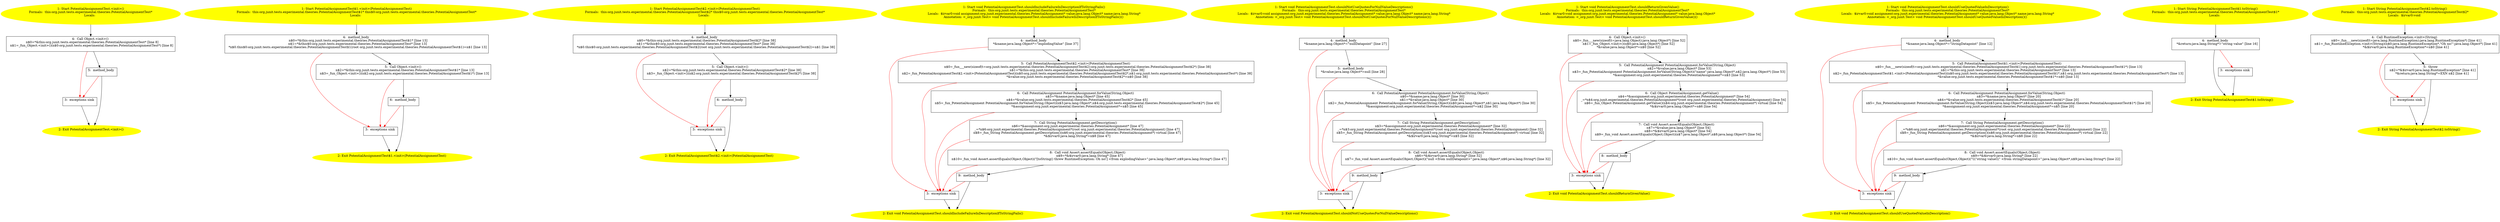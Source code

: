 /* @generated */
digraph cfg {
"org.junit.tests.experimental.theories.PotentialAssignmentTest.<init>().bbd4ca0201c9adee8a7a4e35b5788d40_1" [label="1: Start PotentialAssignmentTest.<init>()\nFormals:  this:org.junit.tests.experimental.theories.PotentialAssignmentTest*\nLocals:  \n  " color=yellow style=filled]
	

	 "org.junit.tests.experimental.theories.PotentialAssignmentTest.<init>().bbd4ca0201c9adee8a7a4e35b5788d40_1" -> "org.junit.tests.experimental.theories.PotentialAssignmentTest.<init>().bbd4ca0201c9adee8a7a4e35b5788d40_4" ;
"org.junit.tests.experimental.theories.PotentialAssignmentTest.<init>().bbd4ca0201c9adee8a7a4e35b5788d40_2" [label="2: Exit PotentialAssignmentTest.<init>() \n  " color=yellow style=filled]
	

"org.junit.tests.experimental.theories.PotentialAssignmentTest.<init>().bbd4ca0201c9adee8a7a4e35b5788d40_3" [label="3:  exceptions sink \n  " shape="box"]
	

	 "org.junit.tests.experimental.theories.PotentialAssignmentTest.<init>().bbd4ca0201c9adee8a7a4e35b5788d40_3" -> "org.junit.tests.experimental.theories.PotentialAssignmentTest.<init>().bbd4ca0201c9adee8a7a4e35b5788d40_2" ;
"org.junit.tests.experimental.theories.PotentialAssignmentTest.<init>().bbd4ca0201c9adee8a7a4e35b5788d40_4" [label="4:  Call Object.<init>() \n   n$0=*&this:org.junit.tests.experimental.theories.PotentialAssignmentTest* [line 8]\n  n$1=_fun_Object.<init>()(n$0:org.junit.tests.experimental.theories.PotentialAssignmentTest*) [line 8]\n " shape="box"]
	

	 "org.junit.tests.experimental.theories.PotentialAssignmentTest.<init>().bbd4ca0201c9adee8a7a4e35b5788d40_4" -> "org.junit.tests.experimental.theories.PotentialAssignmentTest.<init>().bbd4ca0201c9adee8a7a4e35b5788d40_5" ;
	 "org.junit.tests.experimental.theories.PotentialAssignmentTest.<init>().bbd4ca0201c9adee8a7a4e35b5788d40_4" -> "org.junit.tests.experimental.theories.PotentialAssignmentTest.<init>().bbd4ca0201c9adee8a7a4e35b5788d40_3" [color="red" ];
"org.junit.tests.experimental.theories.PotentialAssignmentTest.<init>().bbd4ca0201c9adee8a7a4e35b5788d40_5" [label="5:  method_body \n  " shape="box"]
	

	 "org.junit.tests.experimental.theories.PotentialAssignmentTest.<init>().bbd4ca0201c9adee8a7a4e35b5788d40_5" -> "org.junit.tests.experimental.theories.PotentialAssignmentTest.<init>().bbd4ca0201c9adee8a7a4e35b5788d40_2" ;
	 "org.junit.tests.experimental.theories.PotentialAssignmentTest.<init>().bbd4ca0201c9adee8a7a4e35b5788d40_5" -> "org.junit.tests.experimental.theories.PotentialAssignmentTest.<init>().bbd4ca0201c9adee8a7a4e35b5788d40_3" [color="red" ];
"org.junit.tests.experimental.theories.PotentialAssignmentTest$1.<init>(org.junit.tests.experimental..cff0dfdfbddccac6a344b2142de8dc86_1" [label="1: Start PotentialAssignmentTest$1.<init>(PotentialAssignmentTest)\nFormals:  this:org.junit.tests.experimental.theories.PotentialAssignmentTest$1* this$0:org.junit.tests.experimental.theories.PotentialAssignmentTest*\nLocals:  \n  " color=yellow style=filled]
	

	 "org.junit.tests.experimental.theories.PotentialAssignmentTest$1.<init>(org.junit.tests.experimental..cff0dfdfbddccac6a344b2142de8dc86_1" -> "org.junit.tests.experimental.theories.PotentialAssignmentTest$1.<init>(org.junit.tests.experimental..cff0dfdfbddccac6a344b2142de8dc86_4" ;
"org.junit.tests.experimental.theories.PotentialAssignmentTest$1.<init>(org.junit.tests.experimental..cff0dfdfbddccac6a344b2142de8dc86_2" [label="2: Exit PotentialAssignmentTest$1.<init>(PotentialAssignmentTest) \n  " color=yellow style=filled]
	

"org.junit.tests.experimental.theories.PotentialAssignmentTest$1.<init>(org.junit.tests.experimental..cff0dfdfbddccac6a344b2142de8dc86_3" [label="3:  exceptions sink \n  " shape="box"]
	

	 "org.junit.tests.experimental.theories.PotentialAssignmentTest$1.<init>(org.junit.tests.experimental..cff0dfdfbddccac6a344b2142de8dc86_3" -> "org.junit.tests.experimental.theories.PotentialAssignmentTest$1.<init>(org.junit.tests.experimental..cff0dfdfbddccac6a344b2142de8dc86_2" ;
"org.junit.tests.experimental.theories.PotentialAssignmentTest$1.<init>(org.junit.tests.experimental..cff0dfdfbddccac6a344b2142de8dc86_4" [label="4:  method_body \n   n$0=*&this:org.junit.tests.experimental.theories.PotentialAssignmentTest$1* [line 13]\n  n$1=*&this$0:org.junit.tests.experimental.theories.PotentialAssignmentTest* [line 13]\n  *n$0.this$0:org.junit.tests.experimental.theories.PotentialAssignmentTest$1(root org.junit.tests.experimental.theories.PotentialAssignmentTest$1)=n$1 [line 13]\n " shape="box"]
	

	 "org.junit.tests.experimental.theories.PotentialAssignmentTest$1.<init>(org.junit.tests.experimental..cff0dfdfbddccac6a344b2142de8dc86_4" -> "org.junit.tests.experimental.theories.PotentialAssignmentTest$1.<init>(org.junit.tests.experimental..cff0dfdfbddccac6a344b2142de8dc86_5" ;
	 "org.junit.tests.experimental.theories.PotentialAssignmentTest$1.<init>(org.junit.tests.experimental..cff0dfdfbddccac6a344b2142de8dc86_4" -> "org.junit.tests.experimental.theories.PotentialAssignmentTest$1.<init>(org.junit.tests.experimental..cff0dfdfbddccac6a344b2142de8dc86_3" [color="red" ];
"org.junit.tests.experimental.theories.PotentialAssignmentTest$1.<init>(org.junit.tests.experimental..cff0dfdfbddccac6a344b2142de8dc86_5" [label="5:  Call Object.<init>() \n   n$2=*&this:org.junit.tests.experimental.theories.PotentialAssignmentTest$1* [line 13]\n  n$3=_fun_Object.<init>()(n$2:org.junit.tests.experimental.theories.PotentialAssignmentTest$1*) [line 13]\n " shape="box"]
	

	 "org.junit.tests.experimental.theories.PotentialAssignmentTest$1.<init>(org.junit.tests.experimental..cff0dfdfbddccac6a344b2142de8dc86_5" -> "org.junit.tests.experimental.theories.PotentialAssignmentTest$1.<init>(org.junit.tests.experimental..cff0dfdfbddccac6a344b2142de8dc86_6" ;
	 "org.junit.tests.experimental.theories.PotentialAssignmentTest$1.<init>(org.junit.tests.experimental..cff0dfdfbddccac6a344b2142de8dc86_5" -> "org.junit.tests.experimental.theories.PotentialAssignmentTest$1.<init>(org.junit.tests.experimental..cff0dfdfbddccac6a344b2142de8dc86_3" [color="red" ];
"org.junit.tests.experimental.theories.PotentialAssignmentTest$1.<init>(org.junit.tests.experimental..cff0dfdfbddccac6a344b2142de8dc86_6" [label="6:  method_body \n  " shape="box"]
	

	 "org.junit.tests.experimental.theories.PotentialAssignmentTest$1.<init>(org.junit.tests.experimental..cff0dfdfbddccac6a344b2142de8dc86_6" -> "org.junit.tests.experimental.theories.PotentialAssignmentTest$1.<init>(org.junit.tests.experimental..cff0dfdfbddccac6a344b2142de8dc86_2" ;
	 "org.junit.tests.experimental.theories.PotentialAssignmentTest$1.<init>(org.junit.tests.experimental..cff0dfdfbddccac6a344b2142de8dc86_6" -> "org.junit.tests.experimental.theories.PotentialAssignmentTest$1.<init>(org.junit.tests.experimental..cff0dfdfbddccac6a344b2142de8dc86_3" [color="red" ];
"org.junit.tests.experimental.theories.PotentialAssignmentTest$2.<init>(org.junit.tests.experimental..641596d1983a81e07698de39fef463f0_1" [label="1: Start PotentialAssignmentTest$2.<init>(PotentialAssignmentTest)\nFormals:  this:org.junit.tests.experimental.theories.PotentialAssignmentTest$2* this$0:org.junit.tests.experimental.theories.PotentialAssignmentTest*\nLocals:  \n  " color=yellow style=filled]
	

	 "org.junit.tests.experimental.theories.PotentialAssignmentTest$2.<init>(org.junit.tests.experimental..641596d1983a81e07698de39fef463f0_1" -> "org.junit.tests.experimental.theories.PotentialAssignmentTest$2.<init>(org.junit.tests.experimental..641596d1983a81e07698de39fef463f0_4" ;
"org.junit.tests.experimental.theories.PotentialAssignmentTest$2.<init>(org.junit.tests.experimental..641596d1983a81e07698de39fef463f0_2" [label="2: Exit PotentialAssignmentTest$2.<init>(PotentialAssignmentTest) \n  " color=yellow style=filled]
	

"org.junit.tests.experimental.theories.PotentialAssignmentTest$2.<init>(org.junit.tests.experimental..641596d1983a81e07698de39fef463f0_3" [label="3:  exceptions sink \n  " shape="box"]
	

	 "org.junit.tests.experimental.theories.PotentialAssignmentTest$2.<init>(org.junit.tests.experimental..641596d1983a81e07698de39fef463f0_3" -> "org.junit.tests.experimental.theories.PotentialAssignmentTest$2.<init>(org.junit.tests.experimental..641596d1983a81e07698de39fef463f0_2" ;
"org.junit.tests.experimental.theories.PotentialAssignmentTest$2.<init>(org.junit.tests.experimental..641596d1983a81e07698de39fef463f0_4" [label="4:  method_body \n   n$0=*&this:org.junit.tests.experimental.theories.PotentialAssignmentTest$2* [line 38]\n  n$1=*&this$0:org.junit.tests.experimental.theories.PotentialAssignmentTest* [line 38]\n  *n$0.this$0:org.junit.tests.experimental.theories.PotentialAssignmentTest$2(root org.junit.tests.experimental.theories.PotentialAssignmentTest$2)=n$1 [line 38]\n " shape="box"]
	

	 "org.junit.tests.experimental.theories.PotentialAssignmentTest$2.<init>(org.junit.tests.experimental..641596d1983a81e07698de39fef463f0_4" -> "org.junit.tests.experimental.theories.PotentialAssignmentTest$2.<init>(org.junit.tests.experimental..641596d1983a81e07698de39fef463f0_5" ;
	 "org.junit.tests.experimental.theories.PotentialAssignmentTest$2.<init>(org.junit.tests.experimental..641596d1983a81e07698de39fef463f0_4" -> "org.junit.tests.experimental.theories.PotentialAssignmentTest$2.<init>(org.junit.tests.experimental..641596d1983a81e07698de39fef463f0_3" [color="red" ];
"org.junit.tests.experimental.theories.PotentialAssignmentTest$2.<init>(org.junit.tests.experimental..641596d1983a81e07698de39fef463f0_5" [label="5:  Call Object.<init>() \n   n$2=*&this:org.junit.tests.experimental.theories.PotentialAssignmentTest$2* [line 38]\n  n$3=_fun_Object.<init>()(n$2:org.junit.tests.experimental.theories.PotentialAssignmentTest$2*) [line 38]\n " shape="box"]
	

	 "org.junit.tests.experimental.theories.PotentialAssignmentTest$2.<init>(org.junit.tests.experimental..641596d1983a81e07698de39fef463f0_5" -> "org.junit.tests.experimental.theories.PotentialAssignmentTest$2.<init>(org.junit.tests.experimental..641596d1983a81e07698de39fef463f0_6" ;
	 "org.junit.tests.experimental.theories.PotentialAssignmentTest$2.<init>(org.junit.tests.experimental..641596d1983a81e07698de39fef463f0_5" -> "org.junit.tests.experimental.theories.PotentialAssignmentTest$2.<init>(org.junit.tests.experimental..641596d1983a81e07698de39fef463f0_3" [color="red" ];
"org.junit.tests.experimental.theories.PotentialAssignmentTest$2.<init>(org.junit.tests.experimental..641596d1983a81e07698de39fef463f0_6" [label="6:  method_body \n  " shape="box"]
	

	 "org.junit.tests.experimental.theories.PotentialAssignmentTest$2.<init>(org.junit.tests.experimental..641596d1983a81e07698de39fef463f0_6" -> "org.junit.tests.experimental.theories.PotentialAssignmentTest$2.<init>(org.junit.tests.experimental..641596d1983a81e07698de39fef463f0_2" ;
	 "org.junit.tests.experimental.theories.PotentialAssignmentTest$2.<init>(org.junit.tests.experimental..641596d1983a81e07698de39fef463f0_6" -> "org.junit.tests.experimental.theories.PotentialAssignmentTest$2.<init>(org.junit.tests.experimental..641596d1983a81e07698de39fef463f0_3" [color="red" ];
"org.junit.tests.experimental.theories.PotentialAssignmentTest.shouldIncludeFailureInDescriptionIfToS.91d6b5a2d925b67bc99d27d1e29034b6_1" [label="1: Start void PotentialAssignmentTest.shouldIncludeFailureInDescriptionIfToStringFails()\nFormals:  this:org.junit.tests.experimental.theories.PotentialAssignmentTest*\nLocals:  $irvar0:void assignment:org.junit.experimental.theories.PotentialAssignment* value:java.lang.Object* name:java.lang.String*\nAnnotation: <_org.junit.Test> void PotentialAssignmentTest.shouldIncludeFailureInDescriptionIfToStringFails()() \n  " color=yellow style=filled]
	

	 "org.junit.tests.experimental.theories.PotentialAssignmentTest.shouldIncludeFailureInDescriptionIfToS.91d6b5a2d925b67bc99d27d1e29034b6_1" -> "org.junit.tests.experimental.theories.PotentialAssignmentTest.shouldIncludeFailureInDescriptionIfToS.91d6b5a2d925b67bc99d27d1e29034b6_4" ;
"org.junit.tests.experimental.theories.PotentialAssignmentTest.shouldIncludeFailureInDescriptionIfToS.91d6b5a2d925b67bc99d27d1e29034b6_2" [label="2: Exit void PotentialAssignmentTest.shouldIncludeFailureInDescriptionIfToStringFails() \n  " color=yellow style=filled]
	

"org.junit.tests.experimental.theories.PotentialAssignmentTest.shouldIncludeFailureInDescriptionIfToS.91d6b5a2d925b67bc99d27d1e29034b6_3" [label="3:  exceptions sink \n  " shape="box"]
	

	 "org.junit.tests.experimental.theories.PotentialAssignmentTest.shouldIncludeFailureInDescriptionIfToS.91d6b5a2d925b67bc99d27d1e29034b6_3" -> "org.junit.tests.experimental.theories.PotentialAssignmentTest.shouldIncludeFailureInDescriptionIfToS.91d6b5a2d925b67bc99d27d1e29034b6_2" ;
"org.junit.tests.experimental.theories.PotentialAssignmentTest.shouldIncludeFailureInDescriptionIfToS.91d6b5a2d925b67bc99d27d1e29034b6_4" [label="4:  method_body \n   *&name:java.lang.Object*=\"explodingValue\" [line 37]\n " shape="box"]
	

	 "org.junit.tests.experimental.theories.PotentialAssignmentTest.shouldIncludeFailureInDescriptionIfToS.91d6b5a2d925b67bc99d27d1e29034b6_4" -> "org.junit.tests.experimental.theories.PotentialAssignmentTest.shouldIncludeFailureInDescriptionIfToS.91d6b5a2d925b67bc99d27d1e29034b6_5" ;
	 "org.junit.tests.experimental.theories.PotentialAssignmentTest.shouldIncludeFailureInDescriptionIfToS.91d6b5a2d925b67bc99d27d1e29034b6_4" -> "org.junit.tests.experimental.theories.PotentialAssignmentTest.shouldIncludeFailureInDescriptionIfToS.91d6b5a2d925b67bc99d27d1e29034b6_3" [color="red" ];
"org.junit.tests.experimental.theories.PotentialAssignmentTest.shouldIncludeFailureInDescriptionIfToS.91d6b5a2d925b67bc99d27d1e29034b6_5" [label="5:  Call PotentialAssignmentTest$2.<init>(PotentialAssignmentTest) \n   n$0=_fun___new(sizeof(t=org.junit.tests.experimental.theories.PotentialAssignmentTest$2):org.junit.tests.experimental.theories.PotentialAssignmentTest$2*) [line 38]\n  n$1=*&this:org.junit.tests.experimental.theories.PotentialAssignmentTest* [line 38]\n  n$2=_fun_PotentialAssignmentTest$2.<init>(PotentialAssignmentTest)(n$0:org.junit.tests.experimental.theories.PotentialAssignmentTest$2*,n$1:org.junit.tests.experimental.theories.PotentialAssignmentTest*) [line 38]\n  *&value:org.junit.tests.experimental.theories.PotentialAssignmentTest$2*=n$0 [line 38]\n " shape="box"]
	

	 "org.junit.tests.experimental.theories.PotentialAssignmentTest.shouldIncludeFailureInDescriptionIfToS.91d6b5a2d925b67bc99d27d1e29034b6_5" -> "org.junit.tests.experimental.theories.PotentialAssignmentTest.shouldIncludeFailureInDescriptionIfToS.91d6b5a2d925b67bc99d27d1e29034b6_6" ;
	 "org.junit.tests.experimental.theories.PotentialAssignmentTest.shouldIncludeFailureInDescriptionIfToS.91d6b5a2d925b67bc99d27d1e29034b6_5" -> "org.junit.tests.experimental.theories.PotentialAssignmentTest.shouldIncludeFailureInDescriptionIfToS.91d6b5a2d925b67bc99d27d1e29034b6_3" [color="red" ];
"org.junit.tests.experimental.theories.PotentialAssignmentTest.shouldIncludeFailureInDescriptionIfToS.91d6b5a2d925b67bc99d27d1e29034b6_6" [label="6:  Call PotentialAssignment PotentialAssignment.forValue(String,Object) \n   n$3=*&name:java.lang.Object* [line 45]\n  n$4=*&value:org.junit.tests.experimental.theories.PotentialAssignmentTest$2* [line 45]\n  n$5=_fun_PotentialAssignment PotentialAssignment.forValue(String,Object)(n$3:java.lang.Object*,n$4:org.junit.tests.experimental.theories.PotentialAssignmentTest$2*) [line 45]\n  *&assignment:org.junit.experimental.theories.PotentialAssignment*=n$5 [line 45]\n " shape="box"]
	

	 "org.junit.tests.experimental.theories.PotentialAssignmentTest.shouldIncludeFailureInDescriptionIfToS.91d6b5a2d925b67bc99d27d1e29034b6_6" -> "org.junit.tests.experimental.theories.PotentialAssignmentTest.shouldIncludeFailureInDescriptionIfToS.91d6b5a2d925b67bc99d27d1e29034b6_7" ;
	 "org.junit.tests.experimental.theories.PotentialAssignmentTest.shouldIncludeFailureInDescriptionIfToS.91d6b5a2d925b67bc99d27d1e29034b6_6" -> "org.junit.tests.experimental.theories.PotentialAssignmentTest.shouldIncludeFailureInDescriptionIfToS.91d6b5a2d925b67bc99d27d1e29034b6_3" [color="red" ];
"org.junit.tests.experimental.theories.PotentialAssignmentTest.shouldIncludeFailureInDescriptionIfToS.91d6b5a2d925b67bc99d27d1e29034b6_7" [label="7:  Call String PotentialAssignment.getDescription() \n   n$6=*&assignment:org.junit.experimental.theories.PotentialAssignment* [line 47]\n  _=*n$6:org.junit.experimental.theories.PotentialAssignment*(root org.junit.experimental.theories.PotentialAssignment) [line 47]\n  n$8=_fun_String PotentialAssignment.getDescription()(n$6:org.junit.experimental.theories.PotentialAssignment*) virtual [line 47]\n  *&$irvar0:java.lang.String*=n$8 [line 47]\n " shape="box"]
	

	 "org.junit.tests.experimental.theories.PotentialAssignmentTest.shouldIncludeFailureInDescriptionIfToS.91d6b5a2d925b67bc99d27d1e29034b6_7" -> "org.junit.tests.experimental.theories.PotentialAssignmentTest.shouldIncludeFailureInDescriptionIfToS.91d6b5a2d925b67bc99d27d1e29034b6_8" ;
	 "org.junit.tests.experimental.theories.PotentialAssignmentTest.shouldIncludeFailureInDescriptionIfToS.91d6b5a2d925b67bc99d27d1e29034b6_7" -> "org.junit.tests.experimental.theories.PotentialAssignmentTest.shouldIncludeFailureInDescriptionIfToS.91d6b5a2d925b67bc99d27d1e29034b6_3" [color="red" ];
"org.junit.tests.experimental.theories.PotentialAssignmentTest.shouldIncludeFailureInDescriptionIfToS.91d6b5a2d925b67bc99d27d1e29034b6_8" [label="8:  Call void Assert.assertEquals(Object,Object) \n   n$9=*&$irvar0:java.lang.String* [line 47]\n  n$10=_fun_void Assert.assertEquals(Object,Object)(\"[toString() threw RuntimeException: Oh no!] <from explodingValue>\":java.lang.Object*,n$9:java.lang.String*) [line 47]\n " shape="box"]
	

	 "org.junit.tests.experimental.theories.PotentialAssignmentTest.shouldIncludeFailureInDescriptionIfToS.91d6b5a2d925b67bc99d27d1e29034b6_8" -> "org.junit.tests.experimental.theories.PotentialAssignmentTest.shouldIncludeFailureInDescriptionIfToS.91d6b5a2d925b67bc99d27d1e29034b6_9" ;
	 "org.junit.tests.experimental.theories.PotentialAssignmentTest.shouldIncludeFailureInDescriptionIfToS.91d6b5a2d925b67bc99d27d1e29034b6_8" -> "org.junit.tests.experimental.theories.PotentialAssignmentTest.shouldIncludeFailureInDescriptionIfToS.91d6b5a2d925b67bc99d27d1e29034b6_3" [color="red" ];
"org.junit.tests.experimental.theories.PotentialAssignmentTest.shouldIncludeFailureInDescriptionIfToS.91d6b5a2d925b67bc99d27d1e29034b6_9" [label="9:  method_body \n  " shape="box"]
	

	 "org.junit.tests.experimental.theories.PotentialAssignmentTest.shouldIncludeFailureInDescriptionIfToS.91d6b5a2d925b67bc99d27d1e29034b6_9" -> "org.junit.tests.experimental.theories.PotentialAssignmentTest.shouldIncludeFailureInDescriptionIfToS.91d6b5a2d925b67bc99d27d1e29034b6_2" ;
	 "org.junit.tests.experimental.theories.PotentialAssignmentTest.shouldIncludeFailureInDescriptionIfToS.91d6b5a2d925b67bc99d27d1e29034b6_9" -> "org.junit.tests.experimental.theories.PotentialAssignmentTest.shouldIncludeFailureInDescriptionIfToS.91d6b5a2d925b67bc99d27d1e29034b6_3" [color="red" ];
"org.junit.tests.experimental.theories.PotentialAssignmentTest.shouldNotUseQuotesForNullValueDescript.cab0773d562465292bba11142a093592_1" [label="1: Start void PotentialAssignmentTest.shouldNotUseQuotesForNullValueDescriptions()\nFormals:  this:org.junit.tests.experimental.theories.PotentialAssignmentTest*\nLocals:  $irvar0:void assignment:org.junit.experimental.theories.PotentialAssignment* value:java.lang.Object* name:java.lang.String*\nAnnotation: <_org.junit.Test> void PotentialAssignmentTest.shouldNotUseQuotesForNullValueDescriptions()() \n  " color=yellow style=filled]
	

	 "org.junit.tests.experimental.theories.PotentialAssignmentTest.shouldNotUseQuotesForNullValueDescript.cab0773d562465292bba11142a093592_1" -> "org.junit.tests.experimental.theories.PotentialAssignmentTest.shouldNotUseQuotesForNullValueDescript.cab0773d562465292bba11142a093592_4" ;
"org.junit.tests.experimental.theories.PotentialAssignmentTest.shouldNotUseQuotesForNullValueDescript.cab0773d562465292bba11142a093592_2" [label="2: Exit void PotentialAssignmentTest.shouldNotUseQuotesForNullValueDescriptions() \n  " color=yellow style=filled]
	

"org.junit.tests.experimental.theories.PotentialAssignmentTest.shouldNotUseQuotesForNullValueDescript.cab0773d562465292bba11142a093592_3" [label="3:  exceptions sink \n  " shape="box"]
	

	 "org.junit.tests.experimental.theories.PotentialAssignmentTest.shouldNotUseQuotesForNullValueDescript.cab0773d562465292bba11142a093592_3" -> "org.junit.tests.experimental.theories.PotentialAssignmentTest.shouldNotUseQuotesForNullValueDescript.cab0773d562465292bba11142a093592_2" ;
"org.junit.tests.experimental.theories.PotentialAssignmentTest.shouldNotUseQuotesForNullValueDescript.cab0773d562465292bba11142a093592_4" [label="4:  method_body \n   *&name:java.lang.Object*=\"nullDatapoint\" [line 27]\n " shape="box"]
	

	 "org.junit.tests.experimental.theories.PotentialAssignmentTest.shouldNotUseQuotesForNullValueDescript.cab0773d562465292bba11142a093592_4" -> "org.junit.tests.experimental.theories.PotentialAssignmentTest.shouldNotUseQuotesForNullValueDescript.cab0773d562465292bba11142a093592_5" ;
	 "org.junit.tests.experimental.theories.PotentialAssignmentTest.shouldNotUseQuotesForNullValueDescript.cab0773d562465292bba11142a093592_4" -> "org.junit.tests.experimental.theories.PotentialAssignmentTest.shouldNotUseQuotesForNullValueDescript.cab0773d562465292bba11142a093592_3" [color="red" ];
"org.junit.tests.experimental.theories.PotentialAssignmentTest.shouldNotUseQuotesForNullValueDescript.cab0773d562465292bba11142a093592_5" [label="5:  method_body \n   *&value:java.lang.Object*=null [line 28]\n " shape="box"]
	

	 "org.junit.tests.experimental.theories.PotentialAssignmentTest.shouldNotUseQuotesForNullValueDescript.cab0773d562465292bba11142a093592_5" -> "org.junit.tests.experimental.theories.PotentialAssignmentTest.shouldNotUseQuotesForNullValueDescript.cab0773d562465292bba11142a093592_6" ;
	 "org.junit.tests.experimental.theories.PotentialAssignmentTest.shouldNotUseQuotesForNullValueDescript.cab0773d562465292bba11142a093592_5" -> "org.junit.tests.experimental.theories.PotentialAssignmentTest.shouldNotUseQuotesForNullValueDescript.cab0773d562465292bba11142a093592_3" [color="red" ];
"org.junit.tests.experimental.theories.PotentialAssignmentTest.shouldNotUseQuotesForNullValueDescript.cab0773d562465292bba11142a093592_6" [label="6:  Call PotentialAssignment PotentialAssignment.forValue(String,Object) \n   n$0=*&name:java.lang.Object* [line 30]\n  n$1=*&value:java.lang.Object* [line 30]\n  n$2=_fun_PotentialAssignment PotentialAssignment.forValue(String,Object)(n$0:java.lang.Object*,n$1:java.lang.Object*) [line 30]\n  *&assignment:org.junit.experimental.theories.PotentialAssignment*=n$2 [line 30]\n " shape="box"]
	

	 "org.junit.tests.experimental.theories.PotentialAssignmentTest.shouldNotUseQuotesForNullValueDescript.cab0773d562465292bba11142a093592_6" -> "org.junit.tests.experimental.theories.PotentialAssignmentTest.shouldNotUseQuotesForNullValueDescript.cab0773d562465292bba11142a093592_7" ;
	 "org.junit.tests.experimental.theories.PotentialAssignmentTest.shouldNotUseQuotesForNullValueDescript.cab0773d562465292bba11142a093592_6" -> "org.junit.tests.experimental.theories.PotentialAssignmentTest.shouldNotUseQuotesForNullValueDescript.cab0773d562465292bba11142a093592_3" [color="red" ];
"org.junit.tests.experimental.theories.PotentialAssignmentTest.shouldNotUseQuotesForNullValueDescript.cab0773d562465292bba11142a093592_7" [label="7:  Call String PotentialAssignment.getDescription() \n   n$3=*&assignment:org.junit.experimental.theories.PotentialAssignment* [line 32]\n  _=*n$3:org.junit.experimental.theories.PotentialAssignment*(root org.junit.experimental.theories.PotentialAssignment) [line 32]\n  n$5=_fun_String PotentialAssignment.getDescription()(n$3:org.junit.experimental.theories.PotentialAssignment*) virtual [line 32]\n  *&$irvar0:java.lang.String*=n$5 [line 32]\n " shape="box"]
	

	 "org.junit.tests.experimental.theories.PotentialAssignmentTest.shouldNotUseQuotesForNullValueDescript.cab0773d562465292bba11142a093592_7" -> "org.junit.tests.experimental.theories.PotentialAssignmentTest.shouldNotUseQuotesForNullValueDescript.cab0773d562465292bba11142a093592_8" ;
	 "org.junit.tests.experimental.theories.PotentialAssignmentTest.shouldNotUseQuotesForNullValueDescript.cab0773d562465292bba11142a093592_7" -> "org.junit.tests.experimental.theories.PotentialAssignmentTest.shouldNotUseQuotesForNullValueDescript.cab0773d562465292bba11142a093592_3" [color="red" ];
"org.junit.tests.experimental.theories.PotentialAssignmentTest.shouldNotUseQuotesForNullValueDescript.cab0773d562465292bba11142a093592_8" [label="8:  Call void Assert.assertEquals(Object,Object) \n   n$6=*&$irvar0:java.lang.String* [line 32]\n  n$7=_fun_void Assert.assertEquals(Object,Object)(\"null <from nullDatapoint>\":java.lang.Object*,n$6:java.lang.String*) [line 32]\n " shape="box"]
	

	 "org.junit.tests.experimental.theories.PotentialAssignmentTest.shouldNotUseQuotesForNullValueDescript.cab0773d562465292bba11142a093592_8" -> "org.junit.tests.experimental.theories.PotentialAssignmentTest.shouldNotUseQuotesForNullValueDescript.cab0773d562465292bba11142a093592_9" ;
	 "org.junit.tests.experimental.theories.PotentialAssignmentTest.shouldNotUseQuotesForNullValueDescript.cab0773d562465292bba11142a093592_8" -> "org.junit.tests.experimental.theories.PotentialAssignmentTest.shouldNotUseQuotesForNullValueDescript.cab0773d562465292bba11142a093592_3" [color="red" ];
"org.junit.tests.experimental.theories.PotentialAssignmentTest.shouldNotUseQuotesForNullValueDescript.cab0773d562465292bba11142a093592_9" [label="9:  method_body \n  " shape="box"]
	

	 "org.junit.tests.experimental.theories.PotentialAssignmentTest.shouldNotUseQuotesForNullValueDescript.cab0773d562465292bba11142a093592_9" -> "org.junit.tests.experimental.theories.PotentialAssignmentTest.shouldNotUseQuotesForNullValueDescript.cab0773d562465292bba11142a093592_2" ;
	 "org.junit.tests.experimental.theories.PotentialAssignmentTest.shouldNotUseQuotesForNullValueDescript.cab0773d562465292bba11142a093592_9" -> "org.junit.tests.experimental.theories.PotentialAssignmentTest.shouldNotUseQuotesForNullValueDescript.cab0773d562465292bba11142a093592_3" [color="red" ];
"org.junit.tests.experimental.theories.PotentialAssignmentTest.shouldReturnGivenValue():void.967261e2d12d4332a102fd4c6183321c_1" [label="1: Start void PotentialAssignmentTest.shouldReturnGivenValue()\nFormals:  this:org.junit.tests.experimental.theories.PotentialAssignmentTest*\nLocals:  $irvar0:void assignment:org.junit.experimental.theories.PotentialAssignment* value:java.lang.Object*\nAnnotation: <_org.junit.Test> void PotentialAssignmentTest.shouldReturnGivenValue()() \n  " color=yellow style=filled]
	

	 "org.junit.tests.experimental.theories.PotentialAssignmentTest.shouldReturnGivenValue():void.967261e2d12d4332a102fd4c6183321c_1" -> "org.junit.tests.experimental.theories.PotentialAssignmentTest.shouldReturnGivenValue():void.967261e2d12d4332a102fd4c6183321c_4" ;
"org.junit.tests.experimental.theories.PotentialAssignmentTest.shouldReturnGivenValue():void.967261e2d12d4332a102fd4c6183321c_2" [label="2: Exit void PotentialAssignmentTest.shouldReturnGivenValue() \n  " color=yellow style=filled]
	

"org.junit.tests.experimental.theories.PotentialAssignmentTest.shouldReturnGivenValue():void.967261e2d12d4332a102fd4c6183321c_3" [label="3:  exceptions sink \n  " shape="box"]
	

	 "org.junit.tests.experimental.theories.PotentialAssignmentTest.shouldReturnGivenValue():void.967261e2d12d4332a102fd4c6183321c_3" -> "org.junit.tests.experimental.theories.PotentialAssignmentTest.shouldReturnGivenValue():void.967261e2d12d4332a102fd4c6183321c_2" ;
"org.junit.tests.experimental.theories.PotentialAssignmentTest.shouldReturnGivenValue():void.967261e2d12d4332a102fd4c6183321c_4" [label="4:  Call Object.<init>() \n   n$0=_fun___new(sizeof(t=java.lang.Object):java.lang.Object*) [line 52]\n  n$1=_fun_Object.<init>()(n$0:java.lang.Object*) [line 52]\n  *&value:java.lang.Object*=n$0 [line 52]\n " shape="box"]
	

	 "org.junit.tests.experimental.theories.PotentialAssignmentTest.shouldReturnGivenValue():void.967261e2d12d4332a102fd4c6183321c_4" -> "org.junit.tests.experimental.theories.PotentialAssignmentTest.shouldReturnGivenValue():void.967261e2d12d4332a102fd4c6183321c_5" ;
	 "org.junit.tests.experimental.theories.PotentialAssignmentTest.shouldReturnGivenValue():void.967261e2d12d4332a102fd4c6183321c_4" -> "org.junit.tests.experimental.theories.PotentialAssignmentTest.shouldReturnGivenValue():void.967261e2d12d4332a102fd4c6183321c_3" [color="red" ];
"org.junit.tests.experimental.theories.PotentialAssignmentTest.shouldReturnGivenValue():void.967261e2d12d4332a102fd4c6183321c_5" [label="5:  Call PotentialAssignment PotentialAssignment.forValue(String,Object) \n   n$2=*&value:java.lang.Object* [line 53]\n  n$3=_fun_PotentialAssignment PotentialAssignment.forValue(String,Object)(\"name\":java.lang.Object*,n$2:java.lang.Object*) [line 53]\n  *&assignment:org.junit.experimental.theories.PotentialAssignment*=n$3 [line 53]\n " shape="box"]
	

	 "org.junit.tests.experimental.theories.PotentialAssignmentTest.shouldReturnGivenValue():void.967261e2d12d4332a102fd4c6183321c_5" -> "org.junit.tests.experimental.theories.PotentialAssignmentTest.shouldReturnGivenValue():void.967261e2d12d4332a102fd4c6183321c_6" ;
	 "org.junit.tests.experimental.theories.PotentialAssignmentTest.shouldReturnGivenValue():void.967261e2d12d4332a102fd4c6183321c_5" -> "org.junit.tests.experimental.theories.PotentialAssignmentTest.shouldReturnGivenValue():void.967261e2d12d4332a102fd4c6183321c_3" [color="red" ];
"org.junit.tests.experimental.theories.PotentialAssignmentTest.shouldReturnGivenValue():void.967261e2d12d4332a102fd4c6183321c_6" [label="6:  Call Object PotentialAssignment.getValue() \n   n$4=*&assignment:org.junit.experimental.theories.PotentialAssignment* [line 54]\n  _=*n$4:org.junit.experimental.theories.PotentialAssignment*(root org.junit.experimental.theories.PotentialAssignment) [line 54]\n  n$6=_fun_Object PotentialAssignment.getValue()(n$4:org.junit.experimental.theories.PotentialAssignment*) virtual [line 54]\n  *&$irvar0:java.lang.Object*=n$6 [line 54]\n " shape="box"]
	

	 "org.junit.tests.experimental.theories.PotentialAssignmentTest.shouldReturnGivenValue():void.967261e2d12d4332a102fd4c6183321c_6" -> "org.junit.tests.experimental.theories.PotentialAssignmentTest.shouldReturnGivenValue():void.967261e2d12d4332a102fd4c6183321c_7" ;
	 "org.junit.tests.experimental.theories.PotentialAssignmentTest.shouldReturnGivenValue():void.967261e2d12d4332a102fd4c6183321c_6" -> "org.junit.tests.experimental.theories.PotentialAssignmentTest.shouldReturnGivenValue():void.967261e2d12d4332a102fd4c6183321c_3" [color="red" ];
"org.junit.tests.experimental.theories.PotentialAssignmentTest.shouldReturnGivenValue():void.967261e2d12d4332a102fd4c6183321c_7" [label="7:  Call void Assert.assertEquals(Object,Object) \n   n$7=*&value:java.lang.Object* [line 54]\n  n$8=*&$irvar0:java.lang.Object* [line 54]\n  n$9=_fun_void Assert.assertEquals(Object,Object)(n$7:java.lang.Object*,n$8:java.lang.Object*) [line 54]\n " shape="box"]
	

	 "org.junit.tests.experimental.theories.PotentialAssignmentTest.shouldReturnGivenValue():void.967261e2d12d4332a102fd4c6183321c_7" -> "org.junit.tests.experimental.theories.PotentialAssignmentTest.shouldReturnGivenValue():void.967261e2d12d4332a102fd4c6183321c_8" ;
	 "org.junit.tests.experimental.theories.PotentialAssignmentTest.shouldReturnGivenValue():void.967261e2d12d4332a102fd4c6183321c_7" -> "org.junit.tests.experimental.theories.PotentialAssignmentTest.shouldReturnGivenValue():void.967261e2d12d4332a102fd4c6183321c_3" [color="red" ];
"org.junit.tests.experimental.theories.PotentialAssignmentTest.shouldReturnGivenValue():void.967261e2d12d4332a102fd4c6183321c_8" [label="8:  method_body \n  " shape="box"]
	

	 "org.junit.tests.experimental.theories.PotentialAssignmentTest.shouldReturnGivenValue():void.967261e2d12d4332a102fd4c6183321c_8" -> "org.junit.tests.experimental.theories.PotentialAssignmentTest.shouldReturnGivenValue():void.967261e2d12d4332a102fd4c6183321c_2" ;
	 "org.junit.tests.experimental.theories.PotentialAssignmentTest.shouldReturnGivenValue():void.967261e2d12d4332a102fd4c6183321c_8" -> "org.junit.tests.experimental.theories.PotentialAssignmentTest.shouldReturnGivenValue():void.967261e2d12d4332a102fd4c6183321c_3" [color="red" ];
"org.junit.tests.experimental.theories.PotentialAssignmentTest.shouldUseQuotedValueInDescription():vo.8ce6bf0989a1f56a904546a9c79d7629_1" [label="1: Start void PotentialAssignmentTest.shouldUseQuotedValueInDescription()\nFormals:  this:org.junit.tests.experimental.theories.PotentialAssignmentTest*\nLocals:  $irvar0:void assignment:org.junit.experimental.theories.PotentialAssignment* value:java.lang.Object* name:java.lang.String*\nAnnotation: <_org.junit.Test> void PotentialAssignmentTest.shouldUseQuotedValueInDescription()() \n  " color=yellow style=filled]
	

	 "org.junit.tests.experimental.theories.PotentialAssignmentTest.shouldUseQuotedValueInDescription():vo.8ce6bf0989a1f56a904546a9c79d7629_1" -> "org.junit.tests.experimental.theories.PotentialAssignmentTest.shouldUseQuotedValueInDescription():vo.8ce6bf0989a1f56a904546a9c79d7629_4" ;
"org.junit.tests.experimental.theories.PotentialAssignmentTest.shouldUseQuotedValueInDescription():vo.8ce6bf0989a1f56a904546a9c79d7629_2" [label="2: Exit void PotentialAssignmentTest.shouldUseQuotedValueInDescription() \n  " color=yellow style=filled]
	

"org.junit.tests.experimental.theories.PotentialAssignmentTest.shouldUseQuotedValueInDescription():vo.8ce6bf0989a1f56a904546a9c79d7629_3" [label="3:  exceptions sink \n  " shape="box"]
	

	 "org.junit.tests.experimental.theories.PotentialAssignmentTest.shouldUseQuotedValueInDescription():vo.8ce6bf0989a1f56a904546a9c79d7629_3" -> "org.junit.tests.experimental.theories.PotentialAssignmentTest.shouldUseQuotedValueInDescription():vo.8ce6bf0989a1f56a904546a9c79d7629_2" ;
"org.junit.tests.experimental.theories.PotentialAssignmentTest.shouldUseQuotedValueInDescription():vo.8ce6bf0989a1f56a904546a9c79d7629_4" [label="4:  method_body \n   *&name:java.lang.Object*=\"stringDatapoint\" [line 12]\n " shape="box"]
	

	 "org.junit.tests.experimental.theories.PotentialAssignmentTest.shouldUseQuotedValueInDescription():vo.8ce6bf0989a1f56a904546a9c79d7629_4" -> "org.junit.tests.experimental.theories.PotentialAssignmentTest.shouldUseQuotedValueInDescription():vo.8ce6bf0989a1f56a904546a9c79d7629_5" ;
	 "org.junit.tests.experimental.theories.PotentialAssignmentTest.shouldUseQuotedValueInDescription():vo.8ce6bf0989a1f56a904546a9c79d7629_4" -> "org.junit.tests.experimental.theories.PotentialAssignmentTest.shouldUseQuotedValueInDescription():vo.8ce6bf0989a1f56a904546a9c79d7629_3" [color="red" ];
"org.junit.tests.experimental.theories.PotentialAssignmentTest.shouldUseQuotedValueInDescription():vo.8ce6bf0989a1f56a904546a9c79d7629_5" [label="5:  Call PotentialAssignmentTest$1.<init>(PotentialAssignmentTest) \n   n$0=_fun___new(sizeof(t=org.junit.tests.experimental.theories.PotentialAssignmentTest$1):org.junit.tests.experimental.theories.PotentialAssignmentTest$1*) [line 13]\n  n$1=*&this:org.junit.tests.experimental.theories.PotentialAssignmentTest* [line 13]\n  n$2=_fun_PotentialAssignmentTest$1.<init>(PotentialAssignmentTest)(n$0:org.junit.tests.experimental.theories.PotentialAssignmentTest$1*,n$1:org.junit.tests.experimental.theories.PotentialAssignmentTest*) [line 13]\n  *&value:org.junit.tests.experimental.theories.PotentialAssignmentTest$1*=n$0 [line 13]\n " shape="box"]
	

	 "org.junit.tests.experimental.theories.PotentialAssignmentTest.shouldUseQuotedValueInDescription():vo.8ce6bf0989a1f56a904546a9c79d7629_5" -> "org.junit.tests.experimental.theories.PotentialAssignmentTest.shouldUseQuotedValueInDescription():vo.8ce6bf0989a1f56a904546a9c79d7629_6" ;
	 "org.junit.tests.experimental.theories.PotentialAssignmentTest.shouldUseQuotedValueInDescription():vo.8ce6bf0989a1f56a904546a9c79d7629_5" -> "org.junit.tests.experimental.theories.PotentialAssignmentTest.shouldUseQuotedValueInDescription():vo.8ce6bf0989a1f56a904546a9c79d7629_3" [color="red" ];
"org.junit.tests.experimental.theories.PotentialAssignmentTest.shouldUseQuotedValueInDescription():vo.8ce6bf0989a1f56a904546a9c79d7629_6" [label="6:  Call PotentialAssignment PotentialAssignment.forValue(String,Object) \n   n$3=*&name:java.lang.Object* [line 20]\n  n$4=*&value:org.junit.tests.experimental.theories.PotentialAssignmentTest$1* [line 20]\n  n$5=_fun_PotentialAssignment PotentialAssignment.forValue(String,Object)(n$3:java.lang.Object*,n$4:org.junit.tests.experimental.theories.PotentialAssignmentTest$1*) [line 20]\n  *&assignment:org.junit.experimental.theories.PotentialAssignment*=n$5 [line 20]\n " shape="box"]
	

	 "org.junit.tests.experimental.theories.PotentialAssignmentTest.shouldUseQuotedValueInDescription():vo.8ce6bf0989a1f56a904546a9c79d7629_6" -> "org.junit.tests.experimental.theories.PotentialAssignmentTest.shouldUseQuotedValueInDescription():vo.8ce6bf0989a1f56a904546a9c79d7629_7" ;
	 "org.junit.tests.experimental.theories.PotentialAssignmentTest.shouldUseQuotedValueInDescription():vo.8ce6bf0989a1f56a904546a9c79d7629_6" -> "org.junit.tests.experimental.theories.PotentialAssignmentTest.shouldUseQuotedValueInDescription():vo.8ce6bf0989a1f56a904546a9c79d7629_3" [color="red" ];
"org.junit.tests.experimental.theories.PotentialAssignmentTest.shouldUseQuotedValueInDescription():vo.8ce6bf0989a1f56a904546a9c79d7629_7" [label="7:  Call String PotentialAssignment.getDescription() \n   n$6=*&assignment:org.junit.experimental.theories.PotentialAssignment* [line 22]\n  _=*n$6:org.junit.experimental.theories.PotentialAssignment*(root org.junit.experimental.theories.PotentialAssignment) [line 22]\n  n$8=_fun_String PotentialAssignment.getDescription()(n$6:org.junit.experimental.theories.PotentialAssignment*) virtual [line 22]\n  *&$irvar0:java.lang.String*=n$8 [line 22]\n " shape="box"]
	

	 "org.junit.tests.experimental.theories.PotentialAssignmentTest.shouldUseQuotedValueInDescription():vo.8ce6bf0989a1f56a904546a9c79d7629_7" -> "org.junit.tests.experimental.theories.PotentialAssignmentTest.shouldUseQuotedValueInDescription():vo.8ce6bf0989a1f56a904546a9c79d7629_8" ;
	 "org.junit.tests.experimental.theories.PotentialAssignmentTest.shouldUseQuotedValueInDescription():vo.8ce6bf0989a1f56a904546a9c79d7629_7" -> "org.junit.tests.experimental.theories.PotentialAssignmentTest.shouldUseQuotedValueInDescription():vo.8ce6bf0989a1f56a904546a9c79d7629_3" [color="red" ];
"org.junit.tests.experimental.theories.PotentialAssignmentTest.shouldUseQuotedValueInDescription():vo.8ce6bf0989a1f56a904546a9c79d7629_8" [label="8:  Call void Assert.assertEquals(Object,Object) \n   n$9=*&$irvar0:java.lang.String* [line 22]\n  n$10=_fun_void Assert.assertEquals(Object,Object)(\"\\\\\\\"string value\\\\\\\" <from stringDatapoint>\":java.lang.Object*,n$9:java.lang.String*) [line 22]\n " shape="box"]
	

	 "org.junit.tests.experimental.theories.PotentialAssignmentTest.shouldUseQuotedValueInDescription():vo.8ce6bf0989a1f56a904546a9c79d7629_8" -> "org.junit.tests.experimental.theories.PotentialAssignmentTest.shouldUseQuotedValueInDescription():vo.8ce6bf0989a1f56a904546a9c79d7629_9" ;
	 "org.junit.tests.experimental.theories.PotentialAssignmentTest.shouldUseQuotedValueInDescription():vo.8ce6bf0989a1f56a904546a9c79d7629_8" -> "org.junit.tests.experimental.theories.PotentialAssignmentTest.shouldUseQuotedValueInDescription():vo.8ce6bf0989a1f56a904546a9c79d7629_3" [color="red" ];
"org.junit.tests.experimental.theories.PotentialAssignmentTest.shouldUseQuotedValueInDescription():vo.8ce6bf0989a1f56a904546a9c79d7629_9" [label="9:  method_body \n  " shape="box"]
	

	 "org.junit.tests.experimental.theories.PotentialAssignmentTest.shouldUseQuotedValueInDescription():vo.8ce6bf0989a1f56a904546a9c79d7629_9" -> "org.junit.tests.experimental.theories.PotentialAssignmentTest.shouldUseQuotedValueInDescription():vo.8ce6bf0989a1f56a904546a9c79d7629_2" ;
	 "org.junit.tests.experimental.theories.PotentialAssignmentTest.shouldUseQuotedValueInDescription():vo.8ce6bf0989a1f56a904546a9c79d7629_9" -> "org.junit.tests.experimental.theories.PotentialAssignmentTest.shouldUseQuotedValueInDescription():vo.8ce6bf0989a1f56a904546a9c79d7629_3" [color="red" ];
"org.junit.tests.experimental.theories.PotentialAssignmentTest$1.toString():java.lang.String.b8a5b8c90530a5bb71515b95b834d5e2_1" [label="1: Start String PotentialAssignmentTest$1.toString()\nFormals:  this:org.junit.tests.experimental.theories.PotentialAssignmentTest$1*\nLocals:  \n  " color=yellow style=filled]
	

	 "org.junit.tests.experimental.theories.PotentialAssignmentTest$1.toString():java.lang.String.b8a5b8c90530a5bb71515b95b834d5e2_1" -> "org.junit.tests.experimental.theories.PotentialAssignmentTest$1.toString():java.lang.String.b8a5b8c90530a5bb71515b95b834d5e2_4" ;
"org.junit.tests.experimental.theories.PotentialAssignmentTest$1.toString():java.lang.String.b8a5b8c90530a5bb71515b95b834d5e2_2" [label="2: Exit String PotentialAssignmentTest$1.toString() \n  " color=yellow style=filled]
	

"org.junit.tests.experimental.theories.PotentialAssignmentTest$1.toString():java.lang.String.b8a5b8c90530a5bb71515b95b834d5e2_3" [label="3:  exceptions sink \n  " shape="box"]
	

	 "org.junit.tests.experimental.theories.PotentialAssignmentTest$1.toString():java.lang.String.b8a5b8c90530a5bb71515b95b834d5e2_3" -> "org.junit.tests.experimental.theories.PotentialAssignmentTest$1.toString():java.lang.String.b8a5b8c90530a5bb71515b95b834d5e2_2" ;
"org.junit.tests.experimental.theories.PotentialAssignmentTest$1.toString():java.lang.String.b8a5b8c90530a5bb71515b95b834d5e2_4" [label="4:  method_body \n   *&return:java.lang.String*=\"string value\" [line 16]\n " shape="box"]
	

	 "org.junit.tests.experimental.theories.PotentialAssignmentTest$1.toString():java.lang.String.b8a5b8c90530a5bb71515b95b834d5e2_4" -> "org.junit.tests.experimental.theories.PotentialAssignmentTest$1.toString():java.lang.String.b8a5b8c90530a5bb71515b95b834d5e2_2" ;
	 "org.junit.tests.experimental.theories.PotentialAssignmentTest$1.toString():java.lang.String.b8a5b8c90530a5bb71515b95b834d5e2_4" -> "org.junit.tests.experimental.theories.PotentialAssignmentTest$1.toString():java.lang.String.b8a5b8c90530a5bb71515b95b834d5e2_3" [color="red" ];
"org.junit.tests.experimental.theories.PotentialAssignmentTest$2.toString():java.lang.String.e03f02f3c81e0b13857533e41df9aa45_1" [label="1: Start String PotentialAssignmentTest$2.toString()\nFormals:  this:org.junit.tests.experimental.theories.PotentialAssignmentTest$2*\nLocals:  $irvar0:void \n  " color=yellow style=filled]
	

	 "org.junit.tests.experimental.theories.PotentialAssignmentTest$2.toString():java.lang.String.e03f02f3c81e0b13857533e41df9aa45_1" -> "org.junit.tests.experimental.theories.PotentialAssignmentTest$2.toString():java.lang.String.e03f02f3c81e0b13857533e41df9aa45_4" ;
"org.junit.tests.experimental.theories.PotentialAssignmentTest$2.toString():java.lang.String.e03f02f3c81e0b13857533e41df9aa45_2" [label="2: Exit String PotentialAssignmentTest$2.toString() \n  " color=yellow style=filled]
	

"org.junit.tests.experimental.theories.PotentialAssignmentTest$2.toString():java.lang.String.e03f02f3c81e0b13857533e41df9aa45_3" [label="3:  exceptions sink \n  " shape="box"]
	

	 "org.junit.tests.experimental.theories.PotentialAssignmentTest$2.toString():java.lang.String.e03f02f3c81e0b13857533e41df9aa45_3" -> "org.junit.tests.experimental.theories.PotentialAssignmentTest$2.toString():java.lang.String.e03f02f3c81e0b13857533e41df9aa45_2" ;
"org.junit.tests.experimental.theories.PotentialAssignmentTest$2.toString():java.lang.String.e03f02f3c81e0b13857533e41df9aa45_4" [label="4:  Call RuntimeException.<init>(String) \n   n$0=_fun___new(sizeof(t=java.lang.RuntimeException):java.lang.RuntimeException*) [line 41]\n  n$1=_fun_RuntimeException.<init>(String)(n$0:java.lang.RuntimeException*,\"Oh no!\":java.lang.Object*) [line 41]\n  *&$irvar0:java.lang.RuntimeException*=n$0 [line 41]\n " shape="box"]
	

	 "org.junit.tests.experimental.theories.PotentialAssignmentTest$2.toString():java.lang.String.e03f02f3c81e0b13857533e41df9aa45_4" -> "org.junit.tests.experimental.theories.PotentialAssignmentTest$2.toString():java.lang.String.e03f02f3c81e0b13857533e41df9aa45_5" ;
	 "org.junit.tests.experimental.theories.PotentialAssignmentTest$2.toString():java.lang.String.e03f02f3c81e0b13857533e41df9aa45_4" -> "org.junit.tests.experimental.theories.PotentialAssignmentTest$2.toString():java.lang.String.e03f02f3c81e0b13857533e41df9aa45_3" [color="red" ];
"org.junit.tests.experimental.theories.PotentialAssignmentTest$2.toString():java.lang.String.e03f02f3c81e0b13857533e41df9aa45_5" [label="5:  throw \n   n$2=*&$irvar0:java.lang.RuntimeException* [line 41]\n  *&return:java.lang.String*=EXN n$2 [line 41]\n " shape="box"]
	

	 "org.junit.tests.experimental.theories.PotentialAssignmentTest$2.toString():java.lang.String.e03f02f3c81e0b13857533e41df9aa45_5" -> "org.junit.tests.experimental.theories.PotentialAssignmentTest$2.toString():java.lang.String.e03f02f3c81e0b13857533e41df9aa45_2" ;
	 "org.junit.tests.experimental.theories.PotentialAssignmentTest$2.toString():java.lang.String.e03f02f3c81e0b13857533e41df9aa45_5" -> "org.junit.tests.experimental.theories.PotentialAssignmentTest$2.toString():java.lang.String.e03f02f3c81e0b13857533e41df9aa45_3" [color="red" ];
}
